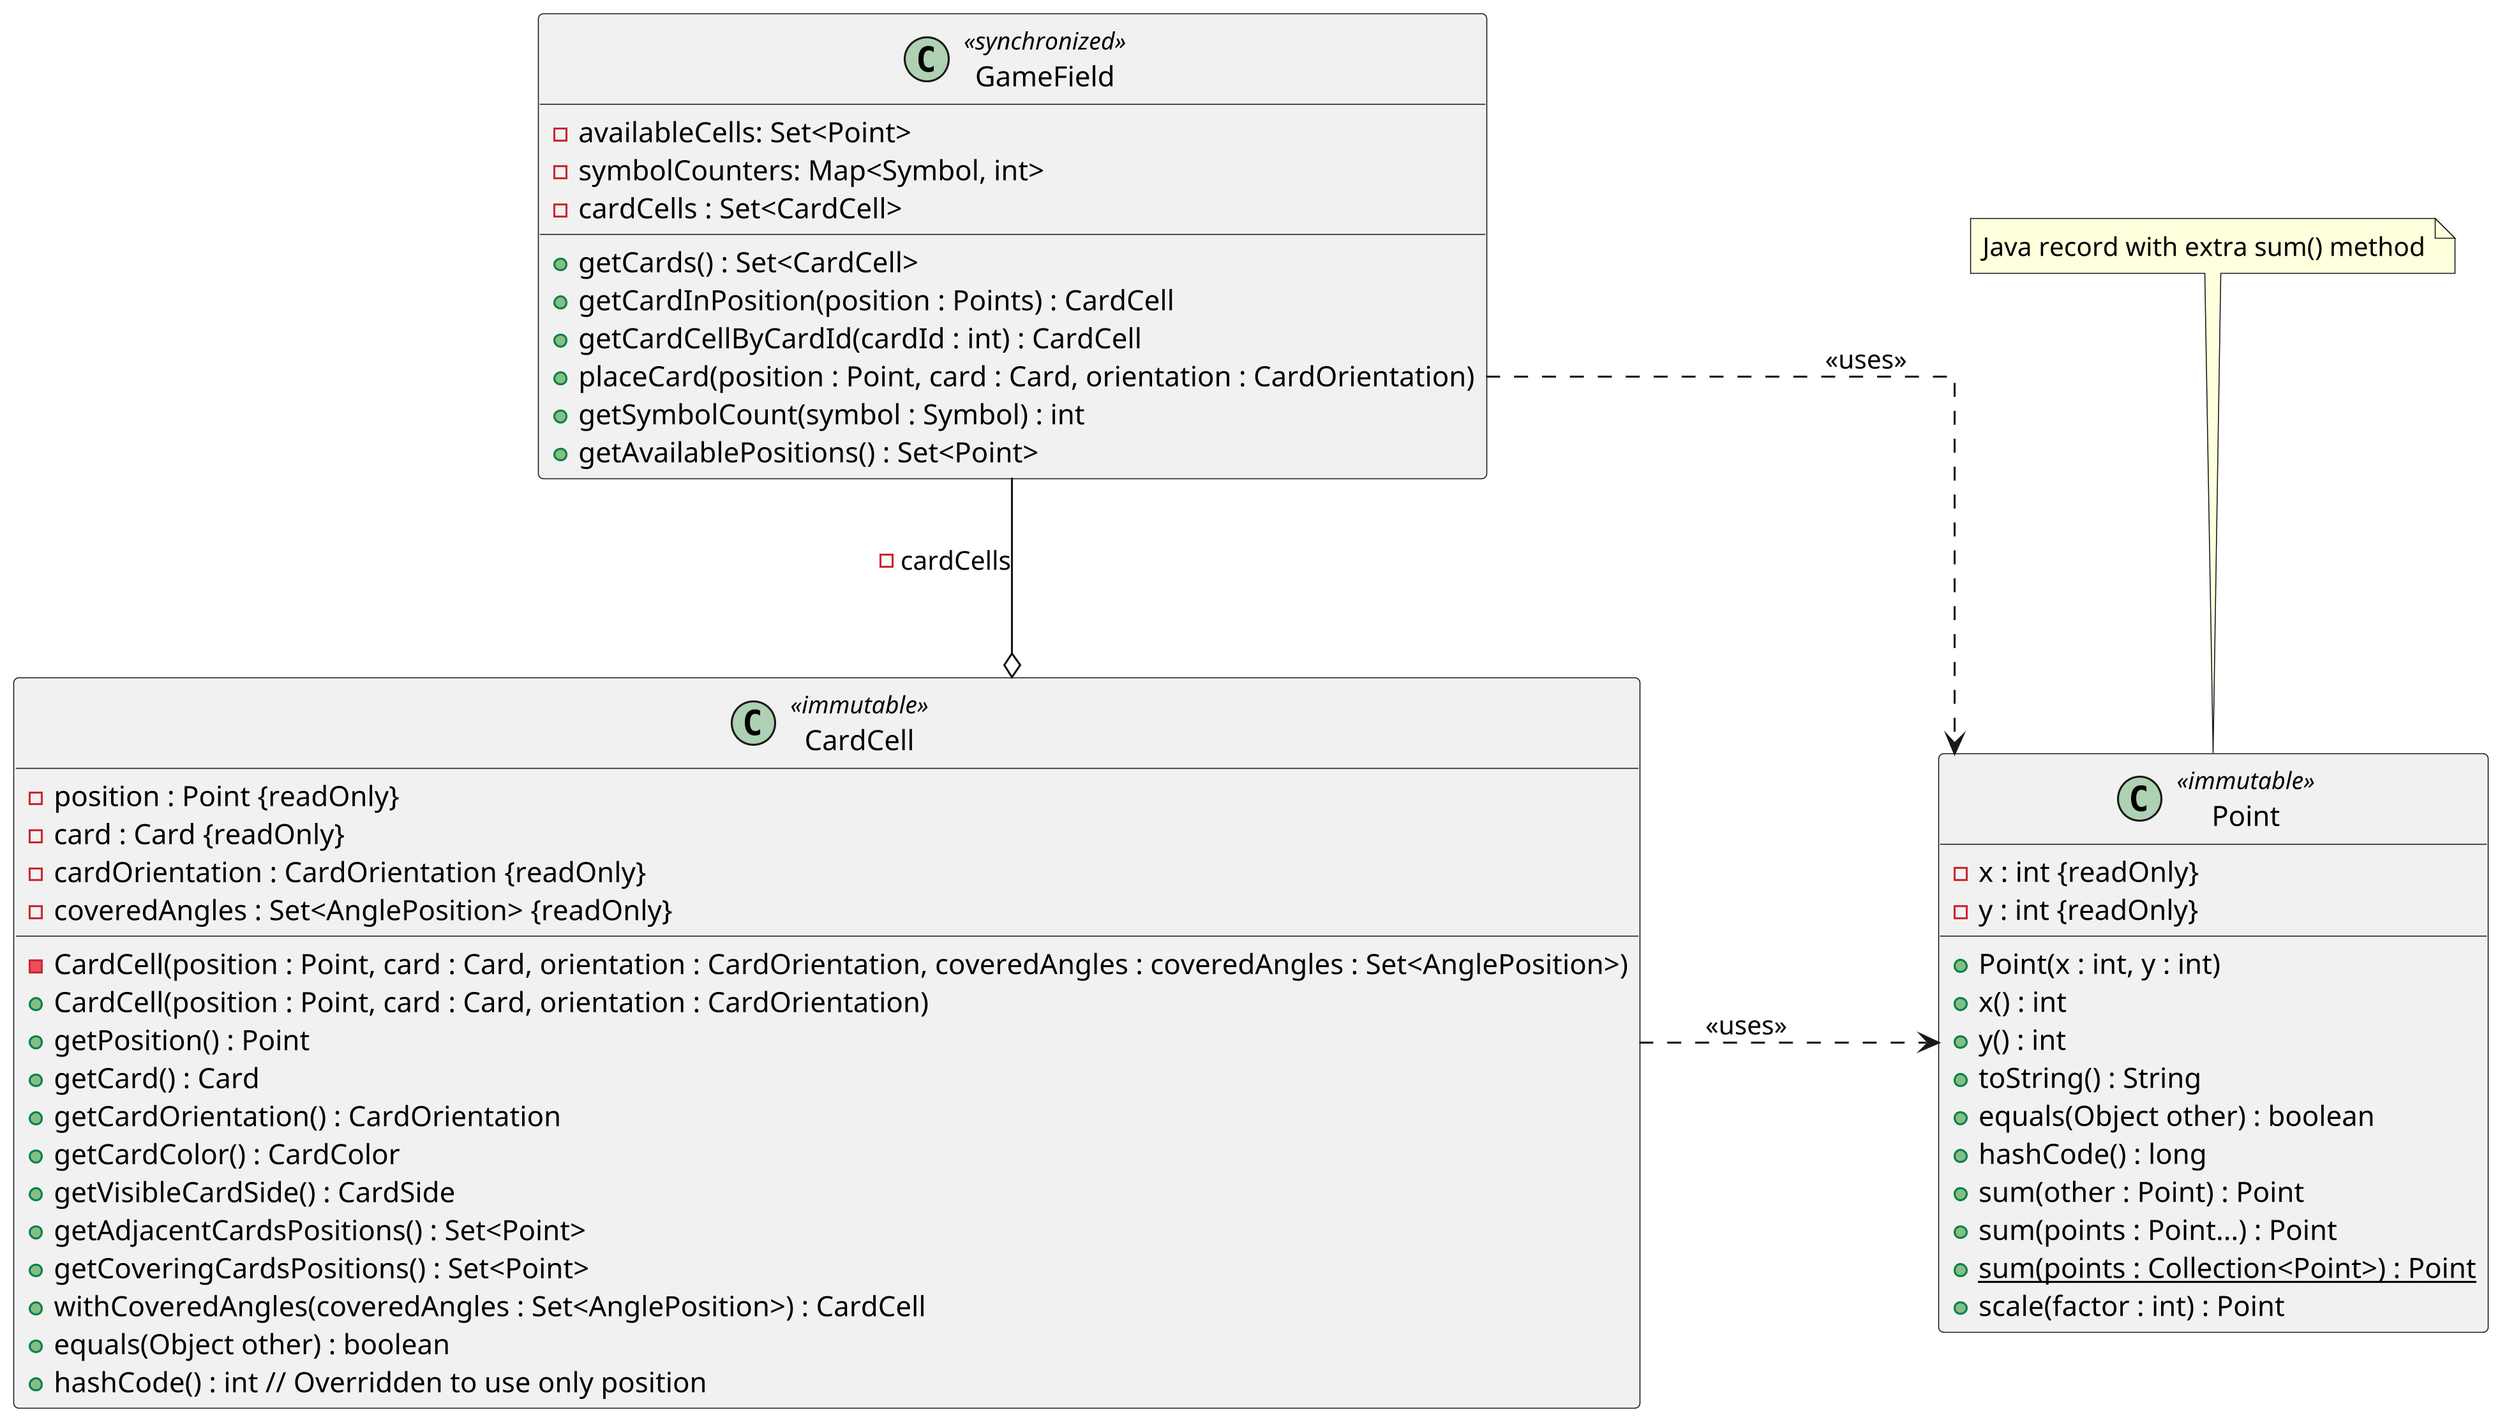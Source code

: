 @startuml
skinparam linetype ortho
skinparam nodesep 150
skinparam ranksep 100
skinparam dpi 300

!startsub GAMEFIELD
class Point <<immutable>> {
    - x : int {readOnly}
    - y : int {readOnly}
    + Point(x : int, y : int)
    + x() : int
    + y() : int
    + toString() : String
    + equals(Object other) : boolean
    + hashCode() : long
    + sum(other : Point) : Point
    + sum(points : Point...) : Point
    + sum(points : Collection<Point>) : Point {static}
    + scale(factor : int) : Point
}

note "Java record with extra sum() method" as N1
N1 .. Point
/'
class GameField {
    - cards: Map<Point, Card>
    - angles: Map<Point, AngleCell>
    - availableCells: Set<Point>
    - symbolCounters: Map<Symbol, int>

    + GameField()
    + getCards() : Map<Point, Card>
    + getAngles(): Map<Point, Symbol>
    + getCounter(symbol : Symbol) : int
    + placeCard(card : Card, orientation : CardOrientation, position : Point)
    + getAvailablePositions() : Set<Point>
    - addCard(card : Card, orientation : CardOrientation, position : Point)
}'/


class GameField <<synchronized>> {
    - availableCells: Set<Point>
    - symbolCounters: Map<Symbol, int>
    - cardCells : Set<CardCell>
    + getCards() : Set<CardCell>
    + getCardInPosition(position : Points) : CardCell
    + getCardCellByCardId(cardId : int) : CardCell
    + placeCard(position : Point, card : Card, orientation : CardOrientation)
    + getSymbolCount(symbol : Symbol) : int
    + getAvailablePositions() : Set<Point>
}
' Returned sets are immutable copies


class CardCell <<immutable>> {
    - position : Point {readOnly}
    - card : Card {readOnly}
    - cardOrientation : CardOrientation {readOnly}
    - coveredAngles : Set<AnglePosition> {readOnly}
    - CardCell(position : Point, card : Card, orientation : CardOrientation, coveredAngles : coveredAngles : Set<AnglePosition>)
    + CardCell(position : Point, card : Card, orientation : CardOrientation)
    + getPosition() : Point
    + getCard() : Card
    + getCardOrientation() : CardOrientation
    + getCardColor() : CardColor
    + getVisibleCardSide() : CardSide
    + getAdjacentCardsPositions() : Set<Point>
    + getCoveringCardsPositions() : Set<Point>
    + withCoveredAngles(coveredAngles : Set<AnglePosition>) : CardCell
    + equals(Object other) : boolean
    + hashCode() : int // Overridden to use only position
}

!endsub

CardCell .r..> Point : <<uses>>
GameField .r..> Point : <<uses>>
GameField --o CardCell : - cardCells

@enduml